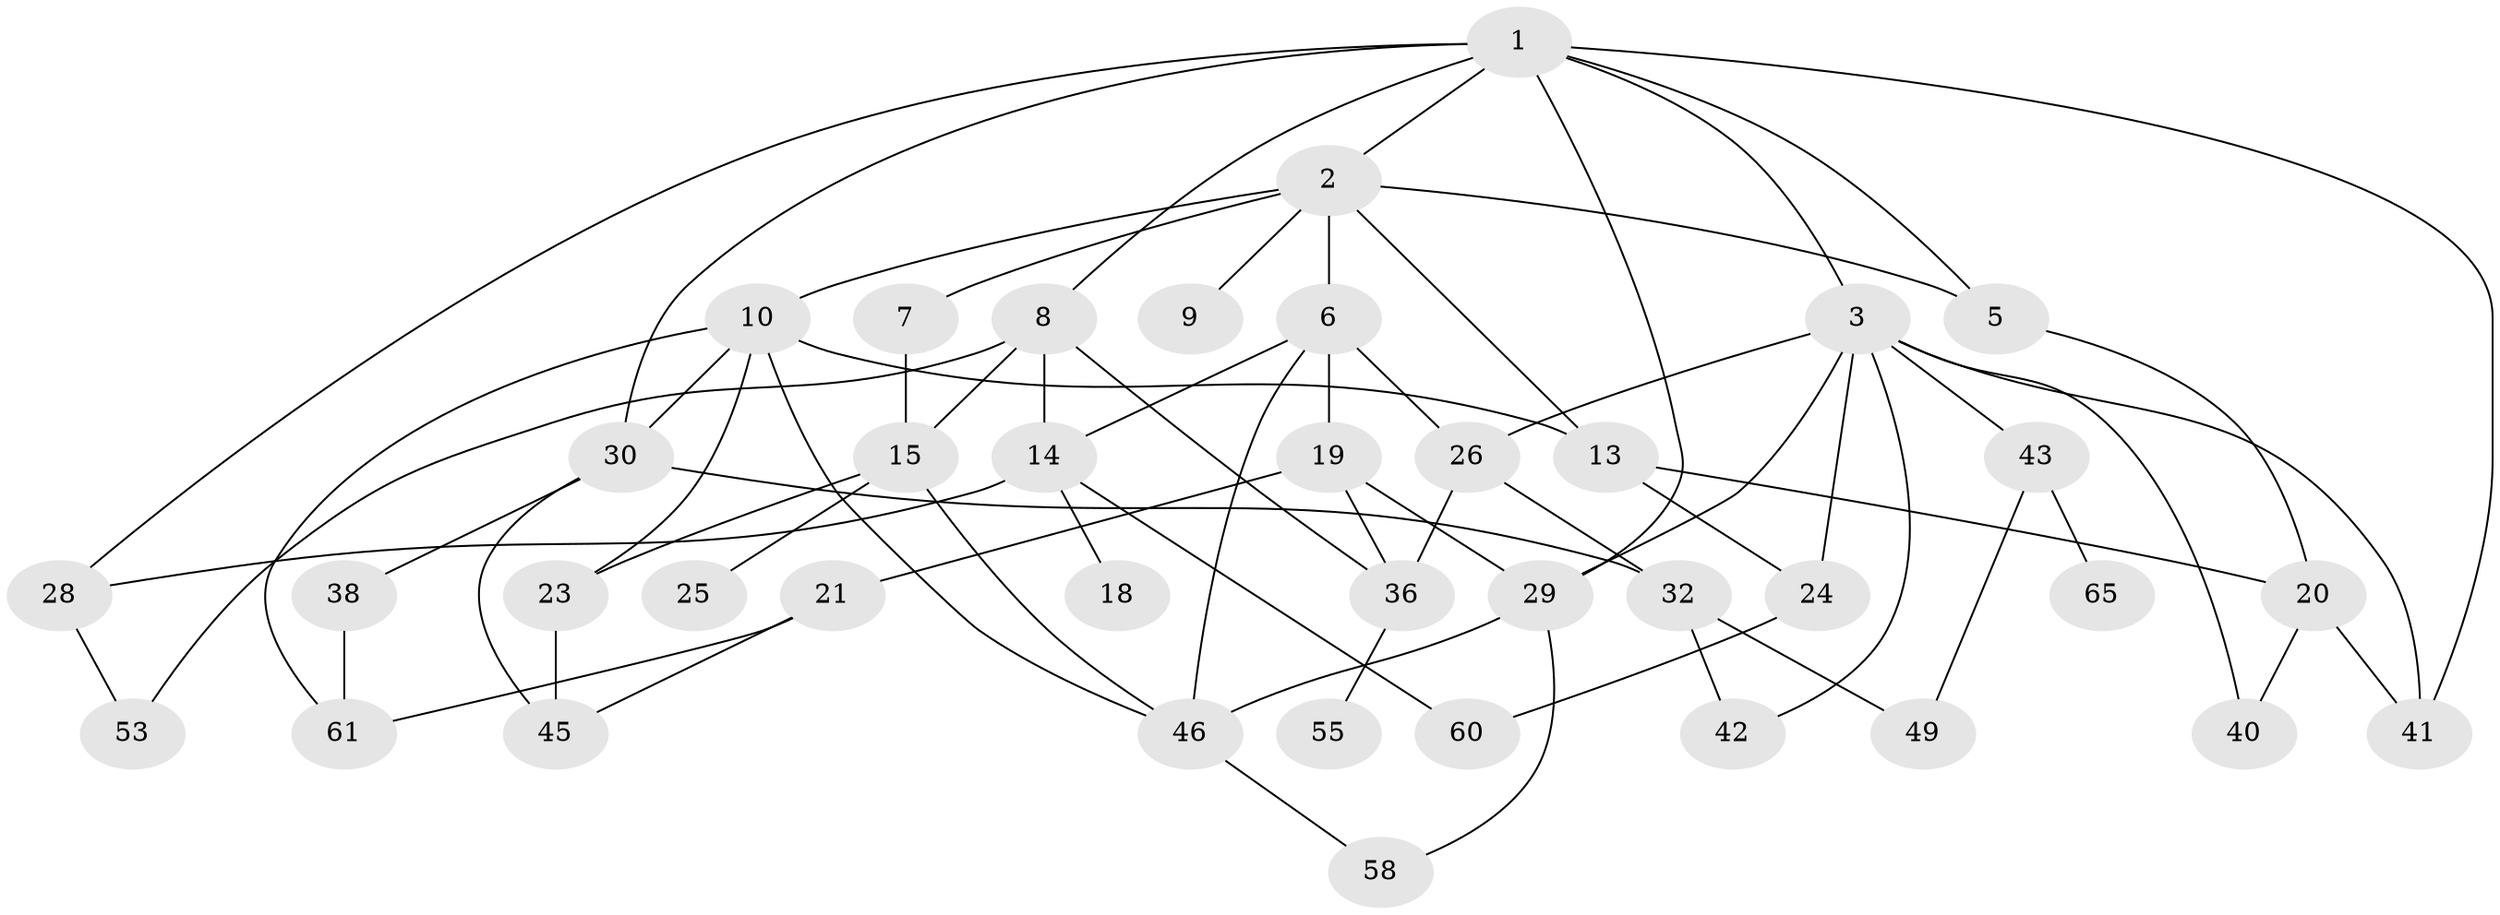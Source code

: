 // Generated by graph-tools (version 1.1) at 2025/23/03/03/25 07:23:32]
// undirected, 39 vertices, 68 edges
graph export_dot {
graph [start="1"]
  node [color=gray90,style=filled];
  1 [super="+51"];
  2 [super="+4"];
  3 [super="+11"];
  5 [super="+17"];
  6 [super="+52"];
  7 [super="+27"];
  8 [super="+12"];
  9;
  10 [super="+37"];
  13 [super="+16"];
  14 [super="+57"];
  15 [super="+22"];
  18;
  19 [super="+33"];
  20;
  21;
  23 [super="+68"];
  24 [super="+35"];
  25;
  26 [super="+31"];
  28 [super="+54"];
  29 [super="+66"];
  30 [super="+34"];
  32 [super="+39"];
  36 [super="+50"];
  38 [super="+69"];
  40 [super="+47"];
  41 [super="+48"];
  42 [super="+44"];
  43 [super="+59"];
  45 [super="+62"];
  46 [super="+63"];
  49 [super="+56"];
  53 [super="+67"];
  55;
  58;
  60;
  61 [super="+64"];
  65;
  1 -- 2;
  1 -- 3;
  1 -- 8;
  1 -- 28;
  1 -- 30;
  1 -- 5;
  1 -- 29;
  1 -- 41;
  2 -- 9;
  2 -- 5;
  2 -- 6;
  2 -- 7;
  2 -- 10;
  2 -- 13;
  3 -- 26;
  3 -- 40;
  3 -- 41;
  3 -- 42;
  3 -- 43;
  3 -- 29;
  3 -- 24;
  5 -- 20;
  6 -- 19;
  6 -- 46;
  6 -- 14;
  6 -- 26;
  7 -- 15;
  8 -- 36;
  8 -- 53;
  8 -- 14;
  8 -- 15;
  10 -- 61;
  10 -- 13;
  10 -- 46;
  10 -- 30;
  10 -- 23;
  13 -- 24;
  13 -- 20;
  14 -- 18;
  14 -- 28;
  14 -- 60;
  15 -- 25;
  15 -- 46;
  15 -- 23;
  19 -- 21;
  19 -- 36;
  19 -- 29;
  20 -- 41;
  20 -- 40;
  21 -- 61;
  21 -- 45;
  23 -- 45;
  24 -- 60;
  26 -- 32;
  26 -- 36;
  28 -- 53;
  29 -- 46;
  29 -- 58;
  30 -- 32;
  30 -- 38;
  30 -- 45;
  32 -- 42;
  32 -- 49;
  36 -- 55;
  38 -- 61;
  43 -- 49;
  43 -- 65;
  46 -- 58;
}
